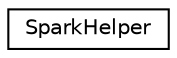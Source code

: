 digraph "Graphical Class Hierarchy"
{
 // LATEX_PDF_SIZE
  edge [fontname="Helvetica",fontsize="10",labelfontname="Helvetica",labelfontsize="10"];
  node [fontname="Helvetica",fontsize="10",shape=record];
  rankdir="LR";
  Node0 [label="SparkHelper",height=0.2,width=0.4,color="black", fillcolor="white", style="filled",URL="$class_spark_helper.html",tooltip=" "];
}
